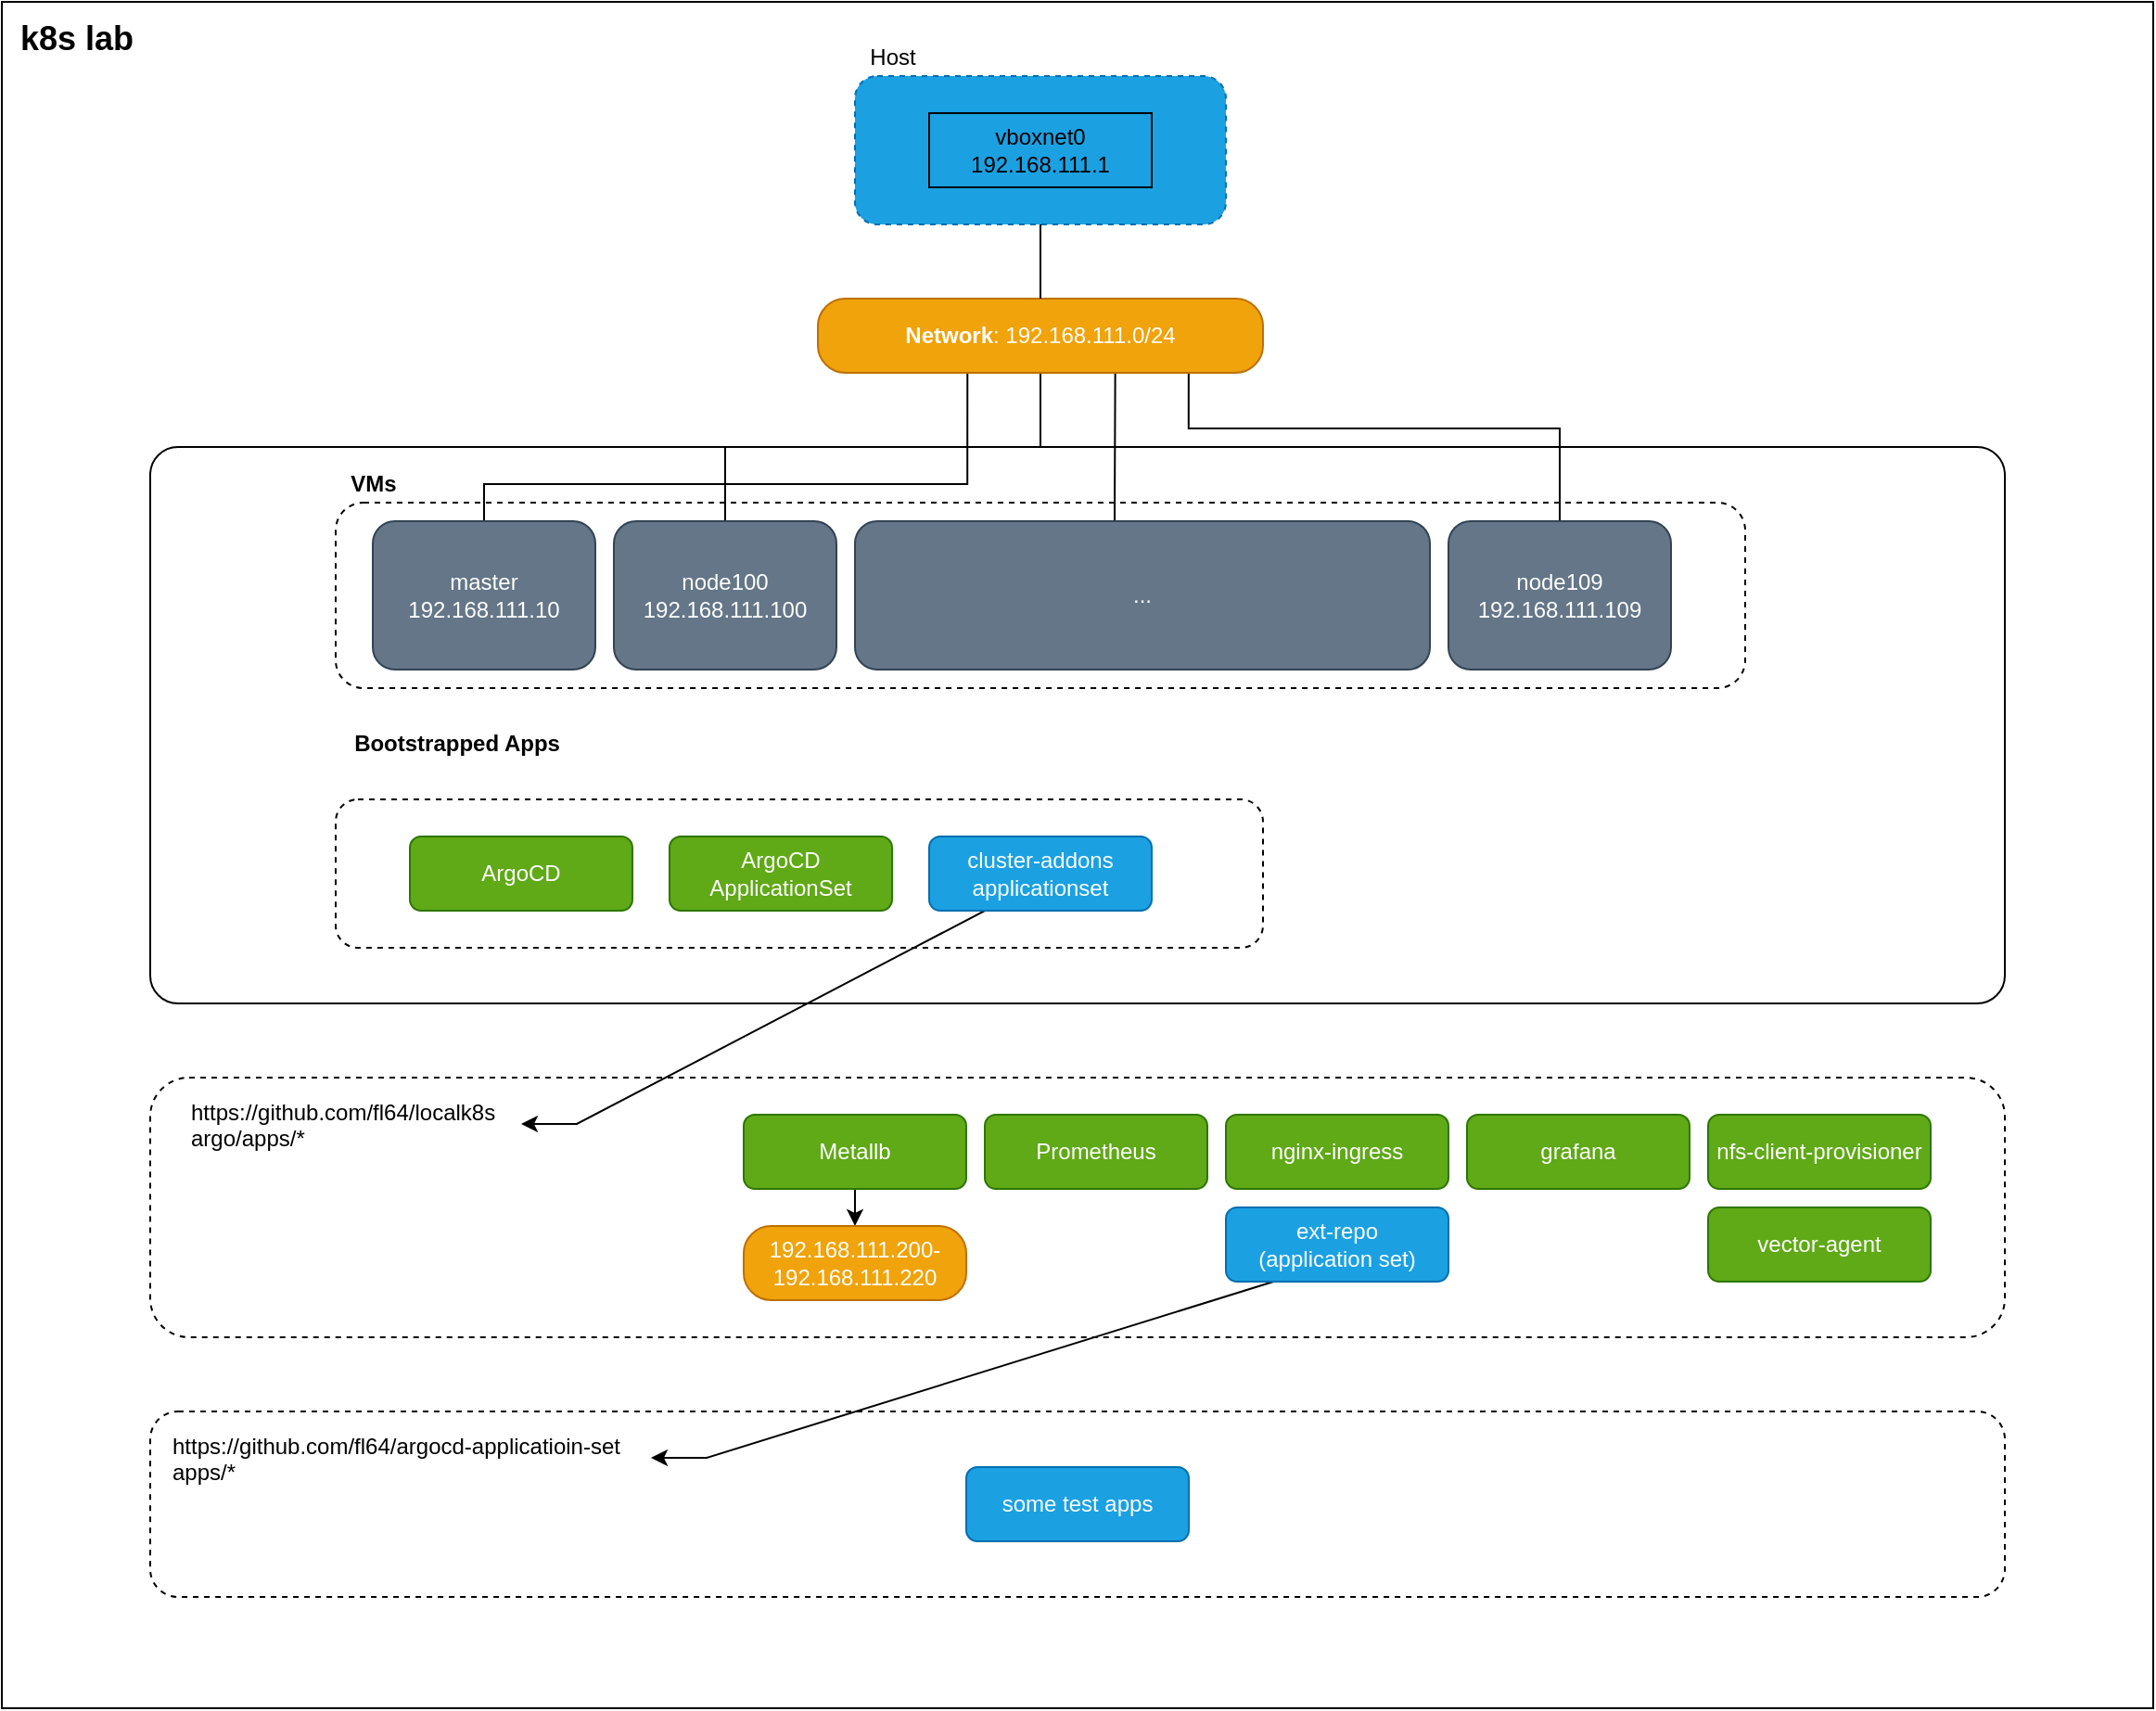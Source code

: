 <mxfile>
    <diagram id="rTpnEa-E7jjdDennPdET" name="Page-1">
        <mxGraphModel dx="1567" dy="418" grid="1" gridSize="10" guides="1" tooltips="1" connect="1" arrows="1" fold="1" page="0" pageScale="1" pageWidth="850" pageHeight="1100" background="none" math="0" shadow="0">
            <root>
                <mxCell id="0"/>
                <mxCell id="1" parent="0"/>
                <mxCell id="44" value="" style="rounded=0;whiteSpace=wrap;html=1;align=left;" parent="1" vertex="1">
                    <mxGeometry x="-40" y="80" width="1160" height="920" as="geometry"/>
                </mxCell>
                <mxCell id="51" value="" style="rounded=1;whiteSpace=wrap;html=1;dashed=1;" parent="1" vertex="1">
                    <mxGeometry x="40" y="840" width="1000" height="100" as="geometry"/>
                </mxCell>
                <mxCell id="28" value="" style="rounded=1;whiteSpace=wrap;html=1;arcSize=5;" parent="1" vertex="1">
                    <mxGeometry x="40" y="320" width="1000" height="300" as="geometry"/>
                </mxCell>
                <mxCell id="43" value="" style="rounded=1;whiteSpace=wrap;html=1;dashed=1;" parent="1" vertex="1">
                    <mxGeometry x="140" y="350" width="760" height="100" as="geometry"/>
                </mxCell>
                <mxCell id="35" value="" style="rounded=1;whiteSpace=wrap;html=1;dashed=1;" parent="1" vertex="1">
                    <mxGeometry x="40" y="660" width="1000" height="140" as="geometry"/>
                </mxCell>
                <mxCell id="30" value="" style="rounded=1;whiteSpace=wrap;html=1;dashed=1;" parent="1" vertex="1">
                    <mxGeometry x="140" y="510" width="500" height="80" as="geometry"/>
                </mxCell>
                <mxCell id="3" value="" style="shape=ext;double=0;rounded=1;whiteSpace=wrap;html=1;dashed=1;fillColor=#1ba1e2;strokeColor=#006EAF;fontColor=#ffffff;" parent="1" vertex="1">
                    <mxGeometry x="420" y="120" width="200" height="80" as="geometry"/>
                </mxCell>
                <mxCell id="tvJjY-yOOGK8GcRBC_pJ-7" style="rounded=0;orthogonalLoop=1;jettySize=auto;html=1;exitX=0.5;exitY=0;exitDx=0;exitDy=0;endArrow=none;endFill=0;edgeStyle=orthogonalEdgeStyle;entryX=0.336;entryY=1.007;entryDx=0;entryDy=0;entryPerimeter=0;" parent="1" source="tvJjY-yOOGK8GcRBC_pJ-2" target="tvJjY-yOOGK8GcRBC_pJ-5" edge="1">
                    <mxGeometry relative="1" as="geometry">
                        <mxPoint x="520" y="283" as="targetPoint"/>
                        <Array as="points">
                            <mxPoint x="380" y="340"/>
                            <mxPoint x="481" y="340"/>
                            <mxPoint x="481" y="280"/>
                        </Array>
                    </mxGeometry>
                </mxCell>
                <mxCell id="tvJjY-yOOGK8GcRBC_pJ-2" value="master&lt;br&gt;192.168.111.10" style="rounded=1;whiteSpace=wrap;html=1;fillColor=#647687;strokeColor=#314354;fontColor=#ffffff;" parent="1" vertex="1">
                    <mxGeometry x="160" y="360" width="120" height="80" as="geometry"/>
                </mxCell>
                <mxCell id="tvJjY-yOOGK8GcRBC_pJ-8" style="rounded=0;orthogonalLoop=1;jettySize=auto;html=1;exitX=0.5;exitY=0;exitDx=0;exitDy=0;entryX=0.5;entryY=1;entryDx=0;entryDy=0;endArrow=none;endFill=0;edgeStyle=orthogonalEdgeStyle;" parent="1" source="tvJjY-yOOGK8GcRBC_pJ-3" target="tvJjY-yOOGK8GcRBC_pJ-5" edge="1">
                    <mxGeometry relative="1" as="geometry"/>
                </mxCell>
                <mxCell id="tvJjY-yOOGK8GcRBC_pJ-3" value="node100&lt;br&gt;192.168.111.100" style="rounded=1;whiteSpace=wrap;html=1;fillColor=#647687;strokeColor=#314354;fontColor=#ffffff;" parent="1" vertex="1">
                    <mxGeometry x="290" y="360" width="120" height="80" as="geometry"/>
                </mxCell>
                <mxCell id="tvJjY-yOOGK8GcRBC_pJ-9" style="rounded=0;orthogonalLoop=1;jettySize=auto;html=1;exitX=0.5;exitY=0;exitDx=0;exitDy=0;endArrow=none;endFill=0;entryX=0.668;entryY=1;entryDx=0;entryDy=0;edgeStyle=orthogonalEdgeStyle;entryPerimeter=0;" parent="1" source="tvJjY-yOOGK8GcRBC_pJ-4" target="tvJjY-yOOGK8GcRBC_pJ-5" edge="1">
                    <mxGeometry relative="1" as="geometry">
                        <mxPoint x="580" y="280" as="targetPoint"/>
                        <Array as="points">
                            <mxPoint x="560" y="360"/>
                            <mxPoint x="560" y="360"/>
                        </Array>
                    </mxGeometry>
                </mxCell>
                <mxCell id="tvJjY-yOOGK8GcRBC_pJ-4" value="..." style="rounded=1;whiteSpace=wrap;html=1;fillColor=#647687;strokeColor=#314354;fontColor=#ffffff;" parent="1" vertex="1">
                    <mxGeometry x="420" y="360" width="310" height="80" as="geometry"/>
                </mxCell>
                <mxCell id="19" style="rounded=0;orthogonalLoop=1;jettySize=auto;html=1;exitX=0.833;exitY=0.997;exitDx=0;exitDy=0;endArrow=none;endFill=0;edgeStyle=orthogonalEdgeStyle;exitPerimeter=0;" parent="1" source="tvJjY-yOOGK8GcRBC_pJ-5" target="18" edge="1">
                    <mxGeometry relative="1" as="geometry">
                        <Array as="points">
                            <mxPoint x="600" y="310"/>
                            <mxPoint x="800" y="310"/>
                        </Array>
                    </mxGeometry>
                </mxCell>
                <mxCell id="tvJjY-yOOGK8GcRBC_pJ-5" value="&lt;b&gt;Network&lt;/b&gt;: 192.168.111.0/24" style="rounded=1;whiteSpace=wrap;html=1;arcSize=37;fillColor=#f0a30a;strokeColor=#BD7000;fontColor=#ffffff;" parent="1" vertex="1">
                    <mxGeometry x="400" y="240" width="240" height="40" as="geometry"/>
                </mxCell>
                <mxCell id="tvJjY-yOOGK8GcRBC_pJ-10" style="rounded=0;orthogonalLoop=1;jettySize=auto;html=1;exitX=0.5;exitY=1;exitDx=0;exitDy=0;entryX=0.5;entryY=0;entryDx=0;entryDy=0;endArrow=none;endFill=0;" parent="1" source="3" target="tvJjY-yOOGK8GcRBC_pJ-5" edge="1">
                    <mxGeometry relative="1" as="geometry"/>
                </mxCell>
                <mxCell id="tvJjY-yOOGK8GcRBC_pJ-6" value="vboxnet0&lt;br&gt;192.168.111.1" style="rounded=0;whiteSpace=wrap;html=1;fillColor=none;" parent="1" vertex="1">
                    <mxGeometry x="460" y="140" width="120" height="40" as="geometry"/>
                </mxCell>
                <mxCell id="4" value="Host" style="text;html=1;align=center;verticalAlign=middle;resizable=0;points=[];autosize=1;" parent="1" vertex="1">
                    <mxGeometry x="420" y="100" width="40" height="20" as="geometry"/>
                </mxCell>
                <mxCell id="18" value="node109&lt;br&gt;192.168.111.109" style="rounded=1;whiteSpace=wrap;html=1;fillColor=#647687;strokeColor=#314354;fontColor=#ffffff;" parent="1" vertex="1">
                    <mxGeometry x="740" y="360" width="120" height="80" as="geometry"/>
                </mxCell>
                <mxCell id="25" value="&lt;font style=&quot;font-size: 18px&quot;&gt;k8s lab&lt;/font&gt;" style="text;html=1;align=center;verticalAlign=middle;resizable=0;points=[];autosize=1;fontStyle=1" parent="1" vertex="1">
                    <mxGeometry x="-40" y="90" width="80" height="20" as="geometry"/>
                </mxCell>
                <mxCell id="26" value="ArgoCD" style="rounded=1;whiteSpace=wrap;html=1;fillColor=#60a917;strokeColor=#2D7600;fontColor=#ffffff;" parent="1" vertex="1">
                    <mxGeometry x="180" y="530" width="120" height="40" as="geometry"/>
                </mxCell>
                <mxCell id="27" value="ArgoCD&lt;br&gt;ApplicationSet" style="rounded=1;whiteSpace=wrap;html=1;fillColor=#60a917;strokeColor=#2D7600;fontColor=#ffffff;" parent="1" vertex="1">
                    <mxGeometry x="320" y="530" width="120" height="40" as="geometry"/>
                </mxCell>
                <mxCell id="29" value="VMs" style="text;html=1;align=center;verticalAlign=middle;resizable=0;points=[];autosize=1;fontStyle=1" parent="1" vertex="1">
                    <mxGeometry x="140" y="330" width="40" height="20" as="geometry"/>
                </mxCell>
                <mxCell id="31" value="Bootstrapped Apps" style="text;html=1;align=center;verticalAlign=middle;resizable=0;points=[];autosize=1;fontStyle=1" parent="1" vertex="1">
                    <mxGeometry x="140" y="470" width="130" height="20" as="geometry"/>
                </mxCell>
                <mxCell id="42" style="edgeStyle=orthogonalEdgeStyle;rounded=0;orthogonalLoop=1;jettySize=auto;html=1;exitX=0.5;exitY=1;exitDx=0;exitDy=0;entryX=0.5;entryY=0;entryDx=0;entryDy=0;" parent="1" source="32" target="41" edge="1">
                    <mxGeometry relative="1" as="geometry"/>
                </mxCell>
                <mxCell id="32" value="Metallb" style="rounded=1;whiteSpace=wrap;html=1;fillColor=#60a917;strokeColor=#2D7600;fontColor=#ffffff;" parent="1" vertex="1">
                    <mxGeometry x="360" y="680" width="120" height="40" as="geometry"/>
                </mxCell>
                <mxCell id="33" value="Prometheus" style="rounded=1;whiteSpace=wrap;html=1;fillColor=#60a917;strokeColor=#2D7600;fontColor=#ffffff;" parent="1" vertex="1">
                    <mxGeometry x="490" y="680" width="120" height="40" as="geometry"/>
                </mxCell>
                <mxCell id="36" value="https://github.com/fl64/localk8s&#10;argo/apps/*" style="text;align=left;verticalAlign=middle;resizable=0;points=[];autosize=1;" parent="1" vertex="1">
                    <mxGeometry x="60" y="670" width="180" height="30" as="geometry"/>
                </mxCell>
                <mxCell id="38" value="nginx-ingress" style="rounded=1;whiteSpace=wrap;html=1;fillColor=#60a917;strokeColor=#2D7600;fontColor=#ffffff;" parent="1" vertex="1">
                    <mxGeometry x="620" y="680" width="120" height="40" as="geometry"/>
                </mxCell>
                <mxCell id="39" value="grafana" style="rounded=1;whiteSpace=wrap;html=1;fillColor=#60a917;strokeColor=#2D7600;fontColor=#ffffff;" parent="1" vertex="1">
                    <mxGeometry x="750" y="680" width="120" height="40" as="geometry"/>
                </mxCell>
                <mxCell id="40" value="nfs-client-provisioner" style="rounded=1;whiteSpace=wrap;html=1;fillColor=#60a917;strokeColor=#2D7600;fontColor=#ffffff;" parent="1" vertex="1">
                    <mxGeometry x="880" y="680" width="120" height="40" as="geometry"/>
                </mxCell>
                <mxCell id="41" value="192.168.111.200-&lt;br&gt;192.168.111.220" style="rounded=1;whiteSpace=wrap;html=1;arcSize=37;fillColor=#f0a30a;strokeColor=#BD7000;fontColor=#ffffff;" parent="1" vertex="1">
                    <mxGeometry x="360" y="740" width="120" height="40" as="geometry"/>
                </mxCell>
                <mxCell id="48" style="edgeStyle=entityRelationEdgeStyle;rounded=0;orthogonalLoop=1;jettySize=auto;html=1;exitX=1;exitY=0.5;exitDx=0;exitDy=0;" parent="1" source="45" target="46" edge="1">
                    <mxGeometry relative="1" as="geometry"/>
                </mxCell>
                <mxCell id="45" value="ext-repo&lt;br&gt;(application set)" style="rounded=1;whiteSpace=wrap;html=1;fillColor=#1ba1e2;strokeColor=#006EAF;fontColor=#ffffff;" parent="1" vertex="1">
                    <mxGeometry x="620" y="730" width="120" height="40" as="geometry"/>
                </mxCell>
                <mxCell id="46" value="https://github.com/fl64/argocd-applicatioin-set&#10;apps/*" style="text;align=left;verticalAlign=middle;resizable=0;points=[];autosize=1;" parent="1" vertex="1">
                    <mxGeometry x="50" y="850" width="260" height="30" as="geometry"/>
                </mxCell>
                <mxCell id="50" style="edgeStyle=entityRelationEdgeStyle;rounded=0;orthogonalLoop=1;jettySize=auto;html=1;exitX=0.5;exitY=1;exitDx=0;exitDy=0;" parent="1" source="49" target="36" edge="1">
                    <mxGeometry relative="1" as="geometry"/>
                </mxCell>
                <mxCell id="49" value="cluster-addons&lt;br&gt;applicationset" style="rounded=1;whiteSpace=wrap;html=1;fillColor=#1ba1e2;strokeColor=#006EAF;fontColor=#ffffff;" parent="1" vertex="1">
                    <mxGeometry x="460" y="530" width="120" height="40" as="geometry"/>
                </mxCell>
                <mxCell id="52" value="some test apps" style="rounded=1;whiteSpace=wrap;html=1;fillColor=#1ba1e2;strokeColor=#006EAF;fontColor=#ffffff;" parent="1" vertex="1">
                    <mxGeometry x="480" y="870" width="120" height="40" as="geometry"/>
                </mxCell>
                <mxCell id="53" value="vector-agent" style="rounded=1;whiteSpace=wrap;html=1;fillColor=#60a917;strokeColor=#2D7600;fontColor=#ffffff;" vertex="1" parent="1">
                    <mxGeometry x="880" y="730" width="120" height="40" as="geometry"/>
                </mxCell>
            </root>
        </mxGraphModel>
    </diagram>
</mxfile>
